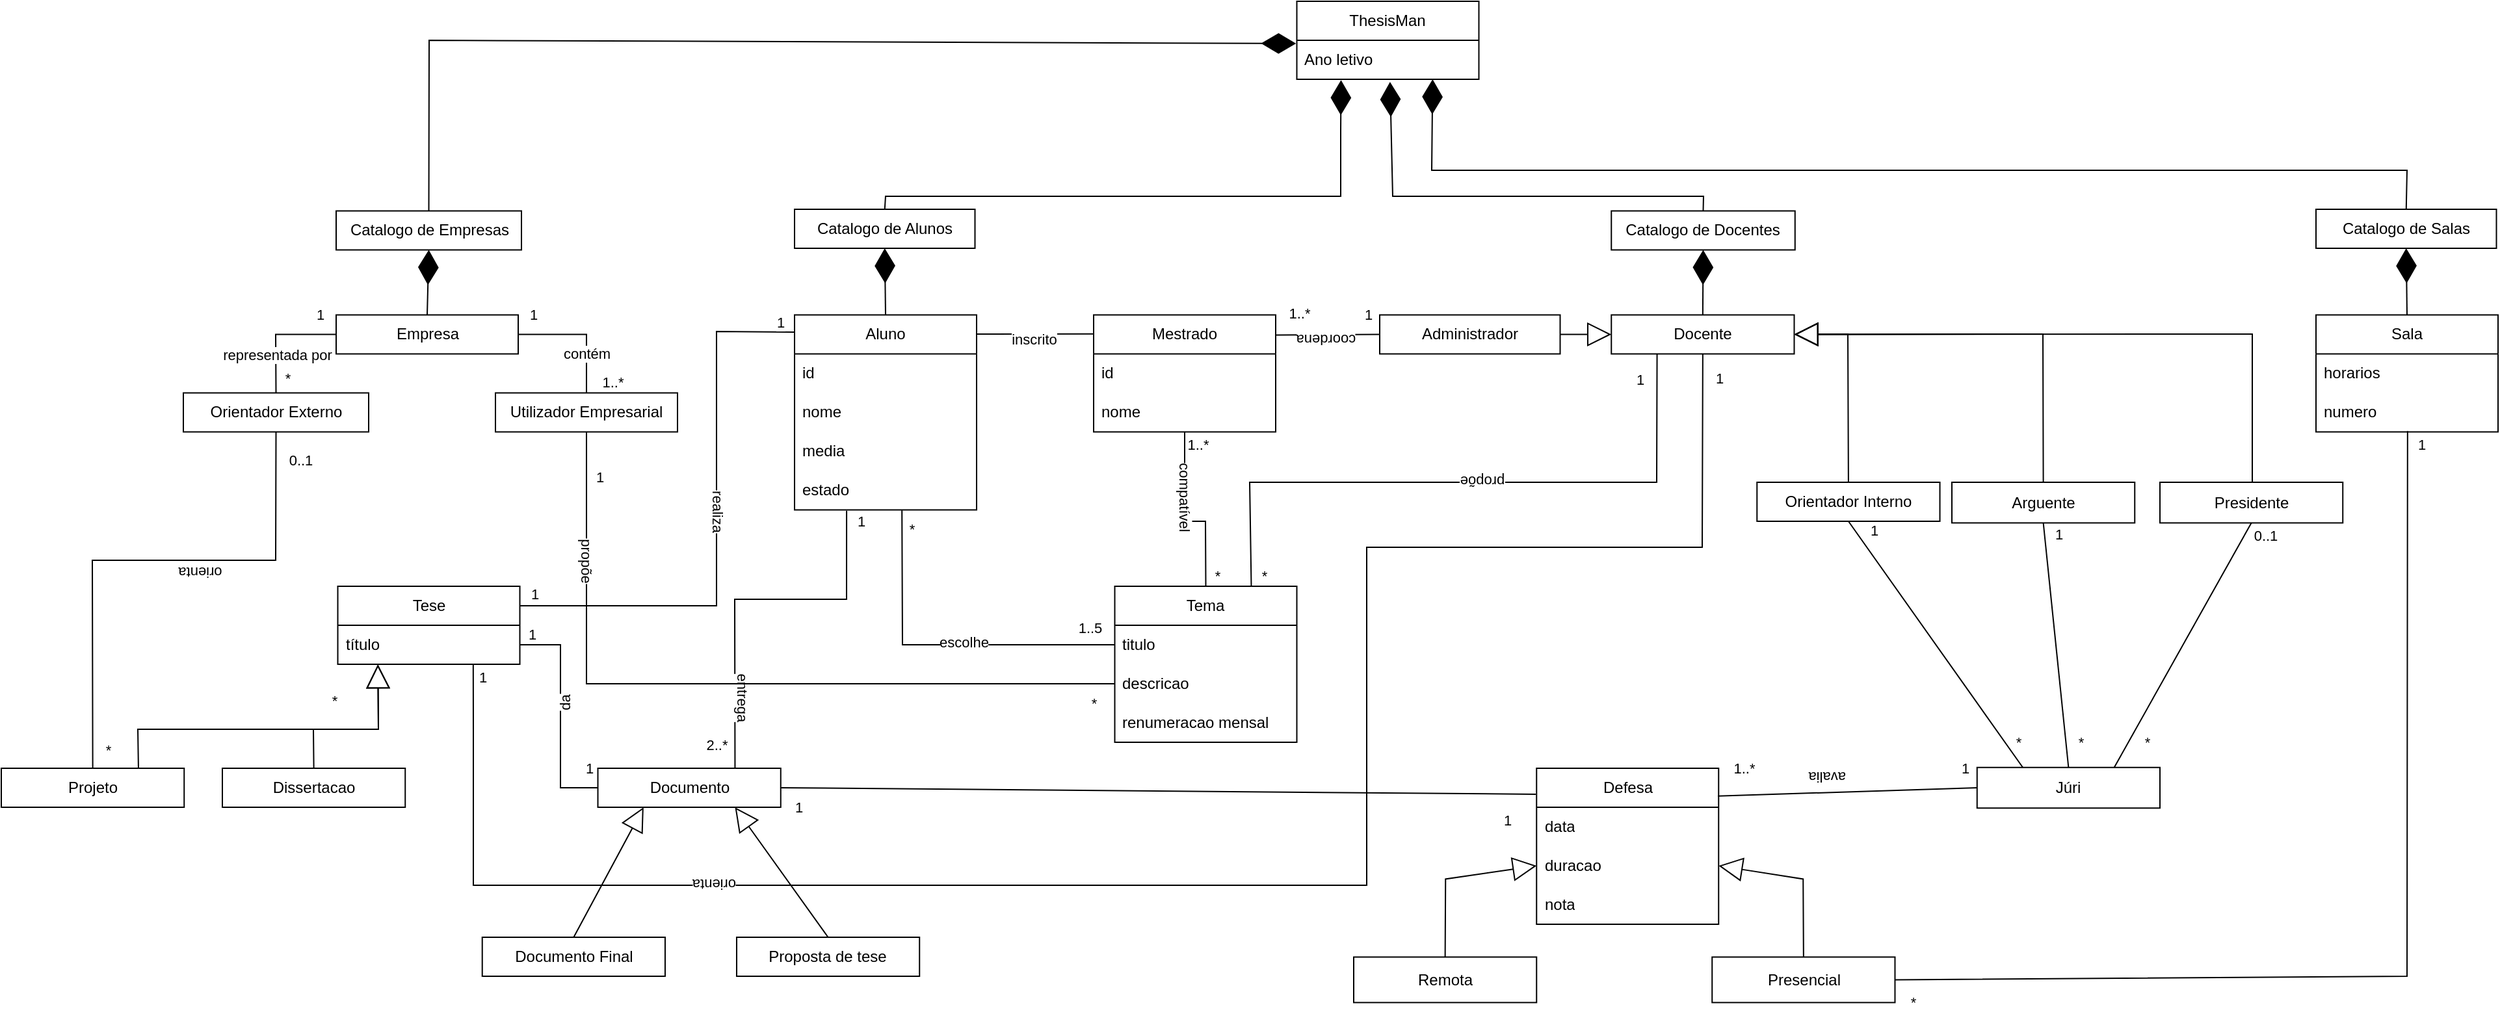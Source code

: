 <mxfile version="24.0.4" type="device">
  <diagram name="Page-1" id="X4RA0sWJOlGw3QUm6S05">
    <mxGraphModel dx="2206" dy="2386" grid="1" gridSize="10" guides="1" tooltips="1" connect="1" arrows="1" fold="1" page="1" pageScale="1" pageWidth="850" pageHeight="1100" math="0" shadow="0">
      <root>
        <mxCell id="0" />
        <mxCell id="1" parent="0" />
        <mxCell id="aRIGUOi0fo8cgqzadP1p-1" value="ThesisMan" style="swimlane;fontStyle=0;childLayout=stackLayout;horizontal=1;startSize=30;horizontalStack=0;resizeParent=1;resizeParentMax=0;resizeLast=0;collapsible=1;marginBottom=0;whiteSpace=wrap;html=1;" parent="1" vertex="1">
          <mxGeometry x="1186.25" y="-950" width="140" height="60" as="geometry" />
        </mxCell>
        <mxCell id="aRIGUOi0fo8cgqzadP1p-2" value="Ano letivo" style="text;strokeColor=none;fillColor=none;align=left;verticalAlign=middle;spacingLeft=4;spacingRight=4;overflow=hidden;points=[[0,0.5],[1,0.5]];portConstraint=eastwest;rotatable=0;whiteSpace=wrap;html=1;" parent="aRIGUOi0fo8cgqzadP1p-1" vertex="1">
          <mxGeometry y="30" width="140" height="30" as="geometry" />
        </mxCell>
        <mxCell id="aRIGUOi0fo8cgqzadP1p-5" value="Administrador" style="rounded=0;whiteSpace=wrap;html=1;" parent="1" vertex="1">
          <mxGeometry x="1250" y="-708.75" width="138.75" height="30" as="geometry" />
        </mxCell>
        <mxCell id="aRIGUOi0fo8cgqzadP1p-11" value="Catalogo de Docentes" style="rounded=0;whiteSpace=wrap;html=1;" parent="1" vertex="1">
          <mxGeometry x="1428.13" y="-788.75" width="141.25" height="30" as="geometry" />
        </mxCell>
        <mxCell id="aRIGUOi0fo8cgqzadP1p-12" value="Orientador Interno" style="rounded=0;whiteSpace=wrap;html=1;" parent="1" vertex="1">
          <mxGeometry x="1540.14" y="-580" width="140.62" height="30" as="geometry" />
        </mxCell>
        <mxCell id="aRIGUOi0fo8cgqzadP1p-13" value="Arguente" style="whiteSpace=wrap;html=1;" parent="1" vertex="1">
          <mxGeometry x="1690" y="-580" width="140.62" height="31.25" as="geometry" />
        </mxCell>
        <mxCell id="aRIGUOi0fo8cgqzadP1p-15" value="Catalogo de Empresas" style="whiteSpace=wrap;html=1;" parent="1" vertex="1">
          <mxGeometry x="447.5" y="-788.75" width="142.5" height="30" as="geometry" />
        </mxCell>
        <mxCell id="aRIGUOi0fo8cgqzadP1p-16" value="Docente" style="rounded=0;whiteSpace=wrap;html=1;" parent="1" vertex="1">
          <mxGeometry x="1428.13" y="-708.75" width="140.62" height="30" as="geometry" />
        </mxCell>
        <mxCell id="aRIGUOi0fo8cgqzadP1p-19" value="Empresa" style="whiteSpace=wrap;html=1;" parent="1" vertex="1">
          <mxGeometry x="447.5" y="-708.75" width="140" height="30" as="geometry" />
        </mxCell>
        <mxCell id="aRIGUOi0fo8cgqzadP1p-20" value="Orientador Externo" style="whiteSpace=wrap;html=1;" parent="1" vertex="1">
          <mxGeometry x="330" y="-648.75" width="142.5" height="30" as="geometry" />
        </mxCell>
        <mxCell id="aRIGUOi0fo8cgqzadP1p-21" value="Utilizador Empresarial" style="whiteSpace=wrap;html=1;" parent="1" vertex="1">
          <mxGeometry x="570" y="-648.75" width="140" height="30" as="geometry" />
        </mxCell>
        <mxCell id="aRIGUOi0fo8cgqzadP1p-22" value="Catalogo de Alunos" style="whiteSpace=wrap;html=1;" parent="1" vertex="1">
          <mxGeometry x="800" y="-790" width="138.75" height="30" as="geometry" />
        </mxCell>
        <mxCell id="aRIGUOi0fo8cgqzadP1p-24" value="Aluno" style="swimlane;fontStyle=0;childLayout=stackLayout;horizontal=1;startSize=30;horizontalStack=0;resizeParent=1;resizeParentMax=0;resizeLast=0;collapsible=1;marginBottom=0;whiteSpace=wrap;html=1;" parent="1" vertex="1">
          <mxGeometry x="800" y="-708.75" width="140" height="150" as="geometry" />
        </mxCell>
        <mxCell id="aRIGUOi0fo8cgqzadP1p-25" value="id" style="text;strokeColor=none;fillColor=none;align=left;verticalAlign=middle;spacingLeft=4;spacingRight=4;overflow=hidden;points=[[0,0.5],[1,0.5]];portConstraint=eastwest;rotatable=0;whiteSpace=wrap;html=1;" parent="aRIGUOi0fo8cgqzadP1p-24" vertex="1">
          <mxGeometry y="30" width="140" height="30" as="geometry" />
        </mxCell>
        <mxCell id="aRIGUOi0fo8cgqzadP1p-26" value="nome" style="text;strokeColor=none;fillColor=none;align=left;verticalAlign=middle;spacingLeft=4;spacingRight=4;overflow=hidden;points=[[0,0.5],[1,0.5]];portConstraint=eastwest;rotatable=0;whiteSpace=wrap;html=1;" parent="aRIGUOi0fo8cgqzadP1p-24" vertex="1">
          <mxGeometry y="60" width="140" height="30" as="geometry" />
        </mxCell>
        <mxCell id="aRIGUOi0fo8cgqzadP1p-27" value="media" style="text;strokeColor=none;fillColor=none;align=left;verticalAlign=middle;spacingLeft=4;spacingRight=4;overflow=hidden;points=[[0,0.5],[1,0.5]];portConstraint=eastwest;rotatable=0;whiteSpace=wrap;html=1;" parent="aRIGUOi0fo8cgqzadP1p-24" vertex="1">
          <mxGeometry y="90" width="140" height="30" as="geometry" />
        </mxCell>
        <mxCell id="aRIGUOi0fo8cgqzadP1p-29" value="estado" style="text;strokeColor=none;fillColor=none;align=left;verticalAlign=middle;spacingLeft=4;spacingRight=4;overflow=hidden;points=[[0,0.5],[1,0.5]];portConstraint=eastwest;rotatable=0;whiteSpace=wrap;html=1;" parent="aRIGUOi0fo8cgqzadP1p-24" vertex="1">
          <mxGeometry y="120" width="140" height="30" as="geometry" />
        </mxCell>
        <mxCell id="aRIGUOi0fo8cgqzadP1p-31" value="Tema" style="swimlane;fontStyle=0;childLayout=stackLayout;horizontal=1;startSize=30;horizontalStack=0;resizeParent=1;resizeParentMax=0;resizeLast=0;collapsible=1;marginBottom=0;whiteSpace=wrap;html=1;" parent="1" vertex="1">
          <mxGeometry x="1046.25" y="-500" width="140" height="120" as="geometry">
            <mxRectangle x="1150" y="898" width="70" height="30" as="alternateBounds" />
          </mxGeometry>
        </mxCell>
        <mxCell id="aRIGUOi0fo8cgqzadP1p-32" value="titulo" style="text;strokeColor=none;fillColor=none;align=left;verticalAlign=middle;spacingLeft=4;spacingRight=4;overflow=hidden;points=[[0,0.5],[1,0.5]];portConstraint=eastwest;rotatable=0;whiteSpace=wrap;html=1;" parent="aRIGUOi0fo8cgqzadP1p-31" vertex="1">
          <mxGeometry y="30" width="140" height="30" as="geometry" />
        </mxCell>
        <mxCell id="aRIGUOi0fo8cgqzadP1p-33" value="descricao" style="text;strokeColor=none;fillColor=none;align=left;verticalAlign=middle;spacingLeft=4;spacingRight=4;overflow=hidden;points=[[0,0.5],[1,0.5]];portConstraint=eastwest;rotatable=0;whiteSpace=wrap;html=1;" parent="aRIGUOi0fo8cgqzadP1p-31" vertex="1">
          <mxGeometry y="60" width="140" height="30" as="geometry" />
        </mxCell>
        <mxCell id="aRIGUOi0fo8cgqzadP1p-35" value="renumeracao mensal" style="text;strokeColor=none;fillColor=none;align=left;verticalAlign=middle;spacingLeft=4;spacingRight=4;overflow=hidden;points=[[0,0.5],[1,0.5]];portConstraint=eastwest;rotatable=0;whiteSpace=wrap;html=1;" parent="aRIGUOi0fo8cgqzadP1p-31" vertex="1">
          <mxGeometry y="90" width="140" height="30" as="geometry" />
        </mxCell>
        <mxCell id="aRIGUOi0fo8cgqzadP1p-36" value="Documento" style="html=1;whiteSpace=wrap;" parent="1" vertex="1">
          <mxGeometry x="648.76" y="-360" width="140.62" height="30" as="geometry" />
        </mxCell>
        <mxCell id="aRIGUOi0fo8cgqzadP1p-37" value="Dissertacao" style="html=1;whiteSpace=wrap;" parent="1" vertex="1">
          <mxGeometry x="360" y="-360" width="140.62" height="30" as="geometry" />
        </mxCell>
        <mxCell id="aRIGUOi0fo8cgqzadP1p-38" value="Projeto" style="html=1;whiteSpace=wrap;" parent="1" vertex="1">
          <mxGeometry x="190" y="-360" width="140.62" height="30" as="geometry" />
        </mxCell>
        <mxCell id="aRIGUOi0fo8cgqzadP1p-41" value="" style="endArrow=none;html=1;rounded=0;exitX=0.744;exitY=1.004;exitDx=0;exitDy=0;entryX=0.5;entryY=1;entryDx=0;entryDy=0;exitPerimeter=0;" parent="1" source="B5CHCaaCQlfIXyKQ65vj-2" target="aRIGUOi0fo8cgqzadP1p-16" edge="1">
          <mxGeometry width="50" height="50" relative="1" as="geometry">
            <mxPoint x="420" y="-570" as="sourcePoint" />
            <mxPoint x="470" y="-620" as="targetPoint" />
            <Array as="points">
              <mxPoint x="553" y="-390" />
              <mxPoint x="553" y="-270" />
              <mxPoint x="1240" y="-270" />
              <mxPoint x="1240" y="-530" />
              <mxPoint x="1498" y="-530" />
            </Array>
          </mxGeometry>
        </mxCell>
        <mxCell id="5lh8dayub897Pbzogj64-68" value="1" style="edgeLabel;html=1;align=center;verticalAlign=middle;resizable=0;points=[];" parent="aRIGUOi0fo8cgqzadP1p-41" vertex="1" connectable="0">
          <mxGeometry x="0.956" y="1" relative="1" as="geometry">
            <mxPoint x="13" y="-15" as="offset" />
          </mxGeometry>
        </mxCell>
        <mxCell id="5lh8dayub897Pbzogj64-72" value="*" style="edgeLabel;html=1;align=center;verticalAlign=middle;resizable=0;points=[];rotation=0;" parent="aRIGUOi0fo8cgqzadP1p-41" vertex="1" connectable="0">
          <mxGeometry x="-0.949" relative="1" as="geometry">
            <mxPoint x="-107" y="-11" as="offset" />
          </mxGeometry>
        </mxCell>
        <mxCell id="5lh8dayub897Pbzogj64-73" value="orienta" style="edgeLabel;html=1;align=center;verticalAlign=middle;resizable=0;points=[];rotation=180;" parent="aRIGUOi0fo8cgqzadP1p-41" vertex="1" connectable="0">
          <mxGeometry x="-0.533" relative="1" as="geometry">
            <mxPoint as="offset" />
          </mxGeometry>
        </mxCell>
        <mxCell id="B5CHCaaCQlfIXyKQ65vj-32" value="1" style="edgeLabel;html=1;align=center;verticalAlign=middle;resizable=0;points=[];" parent="aRIGUOi0fo8cgqzadP1p-41" vertex="1" connectable="0">
          <mxGeometry x="-0.965" y="2" relative="1" as="geometry">
            <mxPoint x="5" y="-17" as="offset" />
          </mxGeometry>
        </mxCell>
        <mxCell id="aRIGUOi0fo8cgqzadP1p-50" value="" style="endArrow=block;endSize=16;endFill=0;html=1;rounded=0;exitX=0.5;exitY=0;exitDx=0;exitDy=0;entryX=0.221;entryY=1.003;entryDx=0;entryDy=0;entryPerimeter=0;" parent="1" source="aRIGUOi0fo8cgqzadP1p-37" target="B5CHCaaCQlfIXyKQ65vj-2" edge="1">
          <mxGeometry width="160" relative="1" as="geometry">
            <mxPoint x="779.38" y="-155" as="sourcePoint" />
            <mxPoint x="728.38" y="-290" as="targetPoint" />
            <Array as="points">
              <mxPoint x="430" y="-390" />
              <mxPoint x="480" y="-390" />
            </Array>
          </mxGeometry>
        </mxCell>
        <mxCell id="aRIGUOi0fo8cgqzadP1p-51" value="" style="endArrow=block;endSize=16;endFill=0;html=1;rounded=0;exitX=0.75;exitY=0;exitDx=0;exitDy=0;entryX=0.22;entryY=1.003;entryDx=0;entryDy=0;entryPerimeter=0;" parent="1" source="aRIGUOi0fo8cgqzadP1p-38" target="B5CHCaaCQlfIXyKQ65vj-2" edge="1">
          <mxGeometry width="160" relative="1" as="geometry">
            <mxPoint x="330" y="-370" as="sourcePoint" />
            <mxPoint x="500" y="-420" as="targetPoint" />
            <Array as="points">
              <mxPoint x="295" y="-390" />
              <mxPoint x="480" y="-390" />
            </Array>
          </mxGeometry>
        </mxCell>
        <mxCell id="aRIGUOi0fo8cgqzadP1p-54" value="" style="endArrow=none;html=1;rounded=0;exitX=0.5;exitY=0;exitDx=0;exitDy=0;entryX=0;entryY=0.5;entryDx=0;entryDy=0;" parent="1" source="aRIGUOi0fo8cgqzadP1p-20" target="aRIGUOi0fo8cgqzadP1p-19" edge="1">
          <mxGeometry width="50" height="50" relative="1" as="geometry">
            <mxPoint x="390" y="-658.75" as="sourcePoint" />
            <mxPoint x="440" y="-708.75" as="targetPoint" />
            <Array as="points">
              <mxPoint x="401" y="-693.75" />
            </Array>
          </mxGeometry>
        </mxCell>
        <mxCell id="5lh8dayub897Pbzogj64-80" value="representada por" style="edgeLabel;html=1;align=center;verticalAlign=middle;resizable=0;points=[];" parent="aRIGUOi0fo8cgqzadP1p-54" vertex="1" connectable="0">
          <mxGeometry x="-0.354" y="-1" relative="1" as="geometry">
            <mxPoint as="offset" />
          </mxGeometry>
        </mxCell>
        <mxCell id="5lh8dayub897Pbzogj64-81" value="1" style="edgeLabel;html=1;align=center;verticalAlign=middle;resizable=0;points=[];" parent="aRIGUOi0fo8cgqzadP1p-54" vertex="1" connectable="0">
          <mxGeometry x="0.721" y="2" relative="1" as="geometry">
            <mxPoint y="-14" as="offset" />
          </mxGeometry>
        </mxCell>
        <mxCell id="5lh8dayub897Pbzogj64-82" value="*" style="edgeLabel;html=1;align=center;verticalAlign=middle;resizable=0;points=[];" parent="aRIGUOi0fo8cgqzadP1p-54" vertex="1" connectable="0">
          <mxGeometry x="-0.753" y="-1" relative="1" as="geometry">
            <mxPoint x="8" as="offset" />
          </mxGeometry>
        </mxCell>
        <mxCell id="aRIGUOi0fo8cgqzadP1p-55" value="" style="endArrow=none;html=1;rounded=0;exitX=0.5;exitY=0;exitDx=0;exitDy=0;entryX=1;entryY=0.5;entryDx=0;entryDy=0;" parent="1" source="aRIGUOi0fo8cgqzadP1p-21" target="aRIGUOi0fo8cgqzadP1p-19" edge="1">
          <mxGeometry width="50" height="50" relative="1" as="geometry">
            <mxPoint x="620" y="-668.75" as="sourcePoint" />
            <mxPoint x="670" y="-718.75" as="targetPoint" />
            <Array as="points">
              <mxPoint x="640" y="-693.75" />
            </Array>
          </mxGeometry>
        </mxCell>
        <mxCell id="B5CHCaaCQlfIXyKQ65vj-8" value="contém" style="edgeLabel;html=1;align=center;verticalAlign=middle;resizable=0;points=[];" parent="aRIGUOi0fo8cgqzadP1p-55" vertex="1" connectable="0">
          <mxGeometry x="-0.376" relative="1" as="geometry">
            <mxPoint as="offset" />
          </mxGeometry>
        </mxCell>
        <mxCell id="B5CHCaaCQlfIXyKQ65vj-9" value="1" style="edgeLabel;html=1;align=center;verticalAlign=middle;resizable=0;points=[];" parent="aRIGUOi0fo8cgqzadP1p-55" vertex="1" connectable="0">
          <mxGeometry x="0.769" y="-1" relative="1" as="geometry">
            <mxPoint y="-15" as="offset" />
          </mxGeometry>
        </mxCell>
        <mxCell id="B5CHCaaCQlfIXyKQ65vj-10" value="1..*" style="edgeLabel;html=1;align=center;verticalAlign=middle;resizable=0;points=[];" parent="aRIGUOi0fo8cgqzadP1p-55" vertex="1" connectable="0">
          <mxGeometry x="-0.815" y="-2" relative="1" as="geometry">
            <mxPoint x="18" as="offset" />
          </mxGeometry>
        </mxCell>
        <mxCell id="aRIGUOi0fo8cgqzadP1p-60" value="" style="endArrow=none;html=1;rounded=0;exitX=0.5;exitY=0;exitDx=0;exitDy=0;entryX=0.5;entryY=1;entryDx=0;entryDy=0;" parent="1" source="aRIGUOi0fo8cgqzadP1p-38" target="aRIGUOi0fo8cgqzadP1p-20" edge="1">
          <mxGeometry width="50" height="50" relative="1" as="geometry">
            <mxPoint x="190" y="-400" as="sourcePoint" />
            <mxPoint x="240" y="-450" as="targetPoint" />
            <Array as="points">
              <mxPoint x="260" y="-520" />
              <mxPoint x="401" y="-520" />
            </Array>
          </mxGeometry>
        </mxCell>
        <mxCell id="5lh8dayub897Pbzogj64-77" value="orienta" style="edgeLabel;html=1;align=center;verticalAlign=middle;resizable=0;points=[];rotation=-180;" parent="aRIGUOi0fo8cgqzadP1p-60" vertex="1" connectable="0">
          <mxGeometry x="0.193" y="-1" relative="1" as="geometry">
            <mxPoint x="5" y="9" as="offset" />
          </mxGeometry>
        </mxCell>
        <mxCell id="5lh8dayub897Pbzogj64-78" value="0..1" style="edgeLabel;html=1;align=center;verticalAlign=middle;resizable=0;points=[];" parent="aRIGUOi0fo8cgqzadP1p-60" vertex="1" connectable="0">
          <mxGeometry x="0.873" relative="1" as="geometry">
            <mxPoint x="19" y="-4" as="offset" />
          </mxGeometry>
        </mxCell>
        <mxCell id="5lh8dayub897Pbzogj64-79" value="*" style="edgeLabel;html=1;align=center;verticalAlign=middle;resizable=0;points=[];" parent="aRIGUOi0fo8cgqzadP1p-60" vertex="1" connectable="0">
          <mxGeometry x="-0.909" y="-3" relative="1" as="geometry">
            <mxPoint x="8" y="4" as="offset" />
          </mxGeometry>
        </mxCell>
        <mxCell id="aRIGUOi0fo8cgqzadP1p-62" value="" style="endArrow=none;html=1;rounded=0;exitX=0.75;exitY=0;exitDx=0;exitDy=0;entryX=0.286;entryY=1.021;entryDx=0;entryDy=0;entryPerimeter=0;" parent="1" source="aRIGUOi0fo8cgqzadP1p-36" target="aRIGUOi0fo8cgqzadP1p-29" edge="1">
          <mxGeometry width="50" height="50" relative="1" as="geometry">
            <mxPoint x="550" y="-490" as="sourcePoint" />
            <mxPoint x="600" y="-540" as="targetPoint" />
            <Array as="points">
              <mxPoint x="754" y="-490" />
              <mxPoint x="840" y="-490" />
            </Array>
          </mxGeometry>
        </mxCell>
        <mxCell id="5lh8dayub897Pbzogj64-74" value="entrega" style="edgeLabel;html=1;align=center;verticalAlign=middle;resizable=0;points=[];rotation=90;" parent="aRIGUOi0fo8cgqzadP1p-62" vertex="1" connectable="0">
          <mxGeometry x="-0.247" y="-1" relative="1" as="geometry">
            <mxPoint x="5" y="52" as="offset" />
          </mxGeometry>
        </mxCell>
        <mxCell id="5lh8dayub897Pbzogj64-75" value="1" style="edgeLabel;html=1;align=center;verticalAlign=middle;resizable=0;points=[];" parent="aRIGUOi0fo8cgqzadP1p-62" vertex="1" connectable="0">
          <mxGeometry x="0.943" y="1" relative="1" as="geometry">
            <mxPoint x="12" as="offset" />
          </mxGeometry>
        </mxCell>
        <mxCell id="5lh8dayub897Pbzogj64-76" value="2..*" style="edgeLabel;html=1;align=center;verticalAlign=middle;resizable=0;points=[];" parent="aRIGUOi0fo8cgqzadP1p-62" vertex="1" connectable="0">
          <mxGeometry x="-0.933" relative="1" as="geometry">
            <mxPoint x="-14" y="-9" as="offset" />
          </mxGeometry>
        </mxCell>
        <mxCell id="wX2YtLCmFYZKP23IaHDT-2" value="" style="endArrow=none;html=1;rounded=0;entryX=0.25;entryY=1;entryDx=0;entryDy=0;exitX=0.75;exitY=0;exitDx=0;exitDy=0;" parent="1" source="aRIGUOi0fo8cgqzadP1p-31" target="aRIGUOi0fo8cgqzadP1p-16" edge="1">
          <mxGeometry width="50" height="50" relative="1" as="geometry">
            <mxPoint x="860" y="-540" as="sourcePoint" />
            <mxPoint x="330" y="-700" as="targetPoint" />
            <Array as="points">
              <mxPoint x="1150" y="-580" />
              <mxPoint x="1463" y="-580" />
            </Array>
          </mxGeometry>
        </mxCell>
        <mxCell id="5lh8dayub897Pbzogj64-69" value="1" style="edgeLabel;html=1;align=center;verticalAlign=middle;resizable=0;points=[];" parent="wX2YtLCmFYZKP23IaHDT-2" vertex="1" connectable="0">
          <mxGeometry x="0.776" y="-3" relative="1" as="geometry">
            <mxPoint x="-16" y="-36" as="offset" />
          </mxGeometry>
        </mxCell>
        <mxCell id="5lh8dayub897Pbzogj64-70" value="*" style="edgeLabel;html=1;align=center;verticalAlign=middle;resizable=0;points=[];" parent="wX2YtLCmFYZKP23IaHDT-2" vertex="1" connectable="0">
          <mxGeometry x="-0.762" y="-2" relative="1" as="geometry">
            <mxPoint x="8" y="50" as="offset" />
          </mxGeometry>
        </mxCell>
        <mxCell id="5lh8dayub897Pbzogj64-71" value="propõe" style="edgeLabel;html=1;align=center;verticalAlign=middle;resizable=0;points=[];rotation=-180;" parent="wX2YtLCmFYZKP23IaHDT-2" vertex="1" connectable="0">
          <mxGeometry x="0.061" y="2" relative="1" as="geometry">
            <mxPoint x="-1" y="2" as="offset" />
          </mxGeometry>
        </mxCell>
        <mxCell id="wX2YtLCmFYZKP23IaHDT-3" value="" style="endArrow=none;html=1;rounded=0;entryX=0;entryY=0.5;entryDx=0;entryDy=0;exitX=0.59;exitY=1.014;exitDx=0;exitDy=0;exitPerimeter=0;" parent="1" source="aRIGUOi0fo8cgqzadP1p-29" target="aRIGUOi0fo8cgqzadP1p-32" edge="1">
          <mxGeometry width="50" height="50" relative="1" as="geometry">
            <mxPoint x="500" y="-370" as="sourcePoint" />
            <mxPoint x="260" y="-420" as="targetPoint" />
            <Array as="points">
              <mxPoint x="883" y="-455" />
            </Array>
          </mxGeometry>
        </mxCell>
        <mxCell id="5lh8dayub897Pbzogj64-92" value="escolhe" style="edgeLabel;html=1;align=center;verticalAlign=middle;resizable=0;points=[];" parent="wX2YtLCmFYZKP23IaHDT-3" vertex="1" connectable="0">
          <mxGeometry x="-0.119" relative="1" as="geometry">
            <mxPoint x="33" y="-2" as="offset" />
          </mxGeometry>
        </mxCell>
        <mxCell id="5lh8dayub897Pbzogj64-93" value="*" style="edgeLabel;html=1;align=center;verticalAlign=middle;resizable=0;points=[];" parent="wX2YtLCmFYZKP23IaHDT-3" vertex="1" connectable="0">
          <mxGeometry x="-0.916" y="1" relative="1" as="geometry">
            <mxPoint x="6" y="3" as="offset" />
          </mxGeometry>
        </mxCell>
        <mxCell id="5lh8dayub897Pbzogj64-94" value="1..5" style="edgeLabel;html=1;align=center;verticalAlign=middle;resizable=0;points=[];" parent="wX2YtLCmFYZKP23IaHDT-3" vertex="1" connectable="0">
          <mxGeometry x="0.841" y="1" relative="1" as="geometry">
            <mxPoint x="2" y="-12" as="offset" />
          </mxGeometry>
        </mxCell>
        <mxCell id="wX2YtLCmFYZKP23IaHDT-4" value="Catalogo de Salas" style="whiteSpace=wrap;html=1;" parent="1" vertex="1">
          <mxGeometry x="1970" y="-790" width="138.75" height="30" as="geometry" />
        </mxCell>
        <mxCell id="wX2YtLCmFYZKP23IaHDT-5" value="Sala" style="swimlane;fontStyle=0;childLayout=stackLayout;horizontal=1;startSize=30;horizontalStack=0;resizeParent=1;resizeParentMax=0;resizeLast=0;collapsible=1;marginBottom=0;whiteSpace=wrap;html=1;" parent="1" vertex="1">
          <mxGeometry x="1970" y="-708.75" width="140" height="90" as="geometry" />
        </mxCell>
        <mxCell id="wX2YtLCmFYZKP23IaHDT-6" value="horarios" style="text;strokeColor=none;fillColor=none;align=left;verticalAlign=middle;spacingLeft=4;spacingRight=4;overflow=hidden;points=[[0,0.5],[1,0.5]];portConstraint=eastwest;rotatable=0;whiteSpace=wrap;html=1;" parent="wX2YtLCmFYZKP23IaHDT-5" vertex="1">
          <mxGeometry y="30" width="140" height="30" as="geometry" />
        </mxCell>
        <mxCell id="wX2YtLCmFYZKP23IaHDT-7" value="numero" style="text;strokeColor=none;fillColor=none;align=left;verticalAlign=middle;spacingLeft=4;spacingRight=4;overflow=hidden;points=[[0,0.5],[1,0.5]];portConstraint=eastwest;rotatable=0;whiteSpace=wrap;html=1;" parent="wX2YtLCmFYZKP23IaHDT-5" vertex="1">
          <mxGeometry y="60" width="140" height="30" as="geometry" />
        </mxCell>
        <mxCell id="5lh8dayub897Pbzogj64-58" value="" style="endArrow=diamondThin;endFill=1;endSize=24;html=1;rounded=0;entryX=0.512;entryY=1.067;entryDx=0;entryDy=0;entryPerimeter=0;exitX=0.5;exitY=0;exitDx=0;exitDy=0;" parent="1" source="aRIGUOi0fo8cgqzadP1p-11" target="aRIGUOi0fo8cgqzadP1p-2" edge="1">
          <mxGeometry width="160" relative="1" as="geometry">
            <mxPoint x="970" y="-830" as="sourcePoint" />
            <mxPoint x="1130" y="-830" as="targetPoint" />
            <Array as="points">
              <mxPoint x="1499" y="-800" />
              <mxPoint x="1260" y="-800" />
            </Array>
          </mxGeometry>
        </mxCell>
        <mxCell id="5lh8dayub897Pbzogj64-60" value="" style="endArrow=diamondThin;endFill=1;endSize=24;html=1;rounded=0;entryX=0.243;entryY=1.022;entryDx=0;entryDy=0;entryPerimeter=0;exitX=0.5;exitY=0;exitDx=0;exitDy=0;" parent="1" source="aRIGUOi0fo8cgqzadP1p-22" target="aRIGUOi0fo8cgqzadP1p-2" edge="1">
          <mxGeometry width="160" relative="1" as="geometry">
            <mxPoint x="1460" y="-800" as="sourcePoint" />
            <mxPoint x="1260" y="-890" as="targetPoint" />
            <Array as="points">
              <mxPoint x="870" y="-800" />
              <mxPoint x="1220" y="-800" />
              <mxPoint x="1220" y="-850" />
            </Array>
          </mxGeometry>
        </mxCell>
        <mxCell id="5lh8dayub897Pbzogj64-61" value="" style="endArrow=diamondThin;endFill=1;endSize=24;html=1;rounded=0;exitX=0.5;exitY=0;exitDx=0;exitDy=0;entryX=0.746;entryY=1;entryDx=0;entryDy=0;entryPerimeter=0;" parent="1" source="wX2YtLCmFYZKP23IaHDT-4" target="aRIGUOi0fo8cgqzadP1p-2" edge="1">
          <mxGeometry width="160" relative="1" as="geometry">
            <mxPoint x="1370" y="-270" as="sourcePoint" />
            <mxPoint x="1530" y="-270" as="targetPoint" />
            <Array as="points">
              <mxPoint x="2040" y="-820" />
              <mxPoint x="1290" y="-820" />
            </Array>
          </mxGeometry>
        </mxCell>
        <mxCell id="5lh8dayub897Pbzogj64-65" value="" style="endArrow=block;endSize=16;endFill=0;html=1;rounded=0;entryX=1;entryY=0.5;entryDx=0;entryDy=0;exitX=0.5;exitY=0;exitDx=0;exitDy=0;" parent="1" source="aRIGUOi0fo8cgqzadP1p-12" target="aRIGUOi0fo8cgqzadP1p-16" edge="1">
          <mxGeometry width="160" relative="1" as="geometry">
            <mxPoint x="979.37" y="-898.75" as="sourcePoint" />
            <mxPoint x="1098.37" y="-938.75" as="targetPoint" />
            <Array as="points">
              <mxPoint x="1610" y="-694" />
            </Array>
          </mxGeometry>
        </mxCell>
        <mxCell id="5lh8dayub897Pbzogj64-66" value="" style="endArrow=block;endSize=16;endFill=0;html=1;rounded=0;exitX=0.5;exitY=0;exitDx=0;exitDy=0;entryX=1;entryY=0.5;entryDx=0;entryDy=0;" parent="1" source="aRIGUOi0fo8cgqzadP1p-13" target="aRIGUOi0fo8cgqzadP1p-16" edge="1">
          <mxGeometry width="160" relative="1" as="geometry">
            <mxPoint x="1608.75" y="-717.5" as="sourcePoint" />
            <mxPoint x="1570" y="-700" as="targetPoint" />
            <Array as="points">
              <mxPoint x="1760" y="-694" />
            </Array>
          </mxGeometry>
        </mxCell>
        <mxCell id="5lh8dayub897Pbzogj64-67" value="" style="endArrow=block;endSize=16;endFill=0;html=1;rounded=0;exitX=1;exitY=0.5;exitDx=0;exitDy=0;entryX=0;entryY=0.5;entryDx=0;entryDy=0;" parent="1" source="aRIGUOi0fo8cgqzadP1p-5" target="aRIGUOi0fo8cgqzadP1p-16" edge="1">
          <mxGeometry width="160" relative="1" as="geometry">
            <mxPoint x="1112.51" y="-918.75" as="sourcePoint" />
            <mxPoint x="1218.75" y="-938.75" as="targetPoint" />
            <Array as="points" />
          </mxGeometry>
        </mxCell>
        <mxCell id="5lh8dayub897Pbzogj64-83" value="" style="endArrow=none;html=1;rounded=0;entryX=0.5;entryY=1;entryDx=0;entryDy=0;exitX=0;exitY=0.5;exitDx=0;exitDy=0;" parent="1" source="aRIGUOi0fo8cgqzadP1p-33" target="aRIGUOi0fo8cgqzadP1p-21" edge="1">
          <mxGeometry width="50" height="50" relative="1" as="geometry">
            <mxPoint x="610" y="-420" as="sourcePoint" />
            <mxPoint x="660" y="-470" as="targetPoint" />
            <Array as="points">
              <mxPoint x="640" y="-425" />
            </Array>
          </mxGeometry>
        </mxCell>
        <mxCell id="5lh8dayub897Pbzogj64-84" value="propõe" style="edgeLabel;html=1;align=center;verticalAlign=middle;resizable=0;points=[];rotation=90;" parent="5lh8dayub897Pbzogj64-83" vertex="1" connectable="0">
          <mxGeometry x="0.501" y="3" relative="1" as="geometry">
            <mxPoint x="3" y="-51" as="offset" />
          </mxGeometry>
        </mxCell>
        <mxCell id="5lh8dayub897Pbzogj64-85" value="1" style="edgeLabel;html=1;align=center;verticalAlign=middle;resizable=0;points=[];" parent="5lh8dayub897Pbzogj64-83" vertex="1" connectable="0">
          <mxGeometry x="0.865" y="-4" relative="1" as="geometry">
            <mxPoint x="6" y="-6" as="offset" />
          </mxGeometry>
        </mxCell>
        <mxCell id="5lh8dayub897Pbzogj64-86" value="*" style="edgeLabel;html=1;align=center;verticalAlign=middle;resizable=0;points=[];" parent="5lh8dayub897Pbzogj64-83" vertex="1" connectable="0">
          <mxGeometry x="-0.834" y="-2" relative="1" as="geometry">
            <mxPoint x="33" y="17" as="offset" />
          </mxGeometry>
        </mxCell>
        <mxCell id="5lh8dayub897Pbzogj64-87" value="" style="endArrow=diamondThin;endFill=1;endSize=24;html=1;rounded=0;exitX=0.5;exitY=0;exitDx=0;exitDy=0;entryX=-0.004;entryY=0.083;entryDx=0;entryDy=0;entryPerimeter=0;" parent="1" source="aRIGUOi0fo8cgqzadP1p-15" target="aRIGUOi0fo8cgqzadP1p-2" edge="1">
          <mxGeometry width="160" relative="1" as="geometry">
            <mxPoint x="570" y="-919" as="sourcePoint" />
            <mxPoint x="1160" y="-980" as="targetPoint" />
            <Array as="points">
              <mxPoint x="519" y="-920" />
            </Array>
          </mxGeometry>
        </mxCell>
        <mxCell id="5lh8dayub897Pbzogj64-88" value="" style="endArrow=diamondThin;endFill=1;endSize=24;html=1;rounded=0;entryX=0.5;entryY=1;entryDx=0;entryDy=0;exitX=0.5;exitY=0;exitDx=0;exitDy=0;" parent="1" source="wX2YtLCmFYZKP23IaHDT-5" target="wX2YtLCmFYZKP23IaHDT-4" edge="1">
          <mxGeometry width="160" relative="1" as="geometry">
            <mxPoint x="1750" y="-410" as="sourcePoint" />
            <mxPoint x="1910" y="-410" as="targetPoint" />
          </mxGeometry>
        </mxCell>
        <mxCell id="5lh8dayub897Pbzogj64-89" value="" style="endArrow=diamondThin;endFill=1;endSize=24;html=1;rounded=0;entryX=0.5;entryY=1;entryDx=0;entryDy=0;exitX=0.5;exitY=0;exitDx=0;exitDy=0;" parent="1" source="aRIGUOi0fo8cgqzadP1p-24" target="aRIGUOi0fo8cgqzadP1p-22" edge="1">
          <mxGeometry width="160" relative="1" as="geometry">
            <mxPoint x="1088.75" y="-720" as="sourcePoint" />
            <mxPoint x="1089.75" y="-770" as="targetPoint" />
          </mxGeometry>
        </mxCell>
        <mxCell id="5lh8dayub897Pbzogj64-90" value="" style="endArrow=diamondThin;endFill=1;endSize=24;html=1;rounded=0;entryX=0.5;entryY=1;entryDx=0;entryDy=0;exitX=0.5;exitY=0;exitDx=0;exitDy=0;" parent="1" source="aRIGUOi0fo8cgqzadP1p-16" target="aRIGUOi0fo8cgqzadP1p-11" edge="1">
          <mxGeometry width="160" relative="1" as="geometry">
            <mxPoint x="1690.31" y="-720" as="sourcePoint" />
            <mxPoint x="1691.31" y="-770" as="targetPoint" />
          </mxGeometry>
        </mxCell>
        <mxCell id="5lh8dayub897Pbzogj64-91" value="" style="endArrow=diamondThin;endFill=1;endSize=24;html=1;rounded=0;exitX=0.5;exitY=0;exitDx=0;exitDy=0;entryX=0.5;entryY=1;entryDx=0;entryDy=0;" parent="1" source="aRIGUOi0fo8cgqzadP1p-19" target="aRIGUOi0fo8cgqzadP1p-15" edge="1">
          <mxGeometry width="160" relative="1" as="geometry">
            <mxPoint x="780" y="-770" as="sourcePoint" />
            <mxPoint x="780" y="-820" as="targetPoint" />
          </mxGeometry>
        </mxCell>
        <mxCell id="B5CHCaaCQlfIXyKQ65vj-1" value="Tese" style="swimlane;fontStyle=0;childLayout=stackLayout;horizontal=1;startSize=30;horizontalStack=0;resizeParent=1;resizeParentMax=0;resizeLast=0;collapsible=1;marginBottom=0;whiteSpace=wrap;html=1;" parent="1" vertex="1">
          <mxGeometry x="448.75" y="-500" width="140" height="60" as="geometry" />
        </mxCell>
        <mxCell id="B5CHCaaCQlfIXyKQ65vj-2" value="título" style="text;strokeColor=none;fillColor=none;align=left;verticalAlign=middle;spacingLeft=4;spacingRight=4;overflow=hidden;points=[[0,0.5],[1,0.5]];portConstraint=eastwest;rotatable=0;whiteSpace=wrap;html=1;" parent="B5CHCaaCQlfIXyKQ65vj-1" vertex="1">
          <mxGeometry y="30" width="140" height="30" as="geometry" />
        </mxCell>
        <mxCell id="B5CHCaaCQlfIXyKQ65vj-5" value="Mestrado" style="swimlane;fontStyle=0;childLayout=stackLayout;horizontal=1;startSize=30;horizontalStack=0;resizeParent=1;resizeParentMax=0;resizeLast=0;collapsible=1;marginBottom=0;whiteSpace=wrap;html=1;" parent="1" vertex="1">
          <mxGeometry x="1030" y="-708.75" width="140" height="90" as="geometry" />
        </mxCell>
        <mxCell id="B5CHCaaCQlfIXyKQ65vj-7" value="id" style="text;strokeColor=none;fillColor=none;align=left;verticalAlign=middle;spacingLeft=4;spacingRight=4;overflow=hidden;points=[[0,0.5],[1,0.5]];portConstraint=eastwest;rotatable=0;whiteSpace=wrap;html=1;" parent="B5CHCaaCQlfIXyKQ65vj-5" vertex="1">
          <mxGeometry y="30" width="140" height="30" as="geometry" />
        </mxCell>
        <mxCell id="B5CHCaaCQlfIXyKQ65vj-6" value="nome" style="text;strokeColor=none;fillColor=none;align=left;verticalAlign=middle;spacingLeft=4;spacingRight=4;overflow=hidden;points=[[0,0.5],[1,0.5]];portConstraint=eastwest;rotatable=0;whiteSpace=wrap;html=1;" parent="B5CHCaaCQlfIXyKQ65vj-5" vertex="1">
          <mxGeometry y="60" width="140" height="30" as="geometry" />
        </mxCell>
        <mxCell id="B5CHCaaCQlfIXyKQ65vj-12" value="" style="endArrow=none;html=1;rounded=0;entryX=0;entryY=0.5;entryDx=0;entryDy=0;exitX=0.999;exitY=0.172;exitDx=0;exitDy=0;exitPerimeter=0;" parent="1" source="B5CHCaaCQlfIXyKQ65vj-5" target="aRIGUOi0fo8cgqzadP1p-5" edge="1">
          <mxGeometry width="50" height="50" relative="1" as="geometry">
            <mxPoint x="1210" y="-620" as="sourcePoint" />
            <mxPoint x="1260" y="-670" as="targetPoint" />
          </mxGeometry>
        </mxCell>
        <mxCell id="B5CHCaaCQlfIXyKQ65vj-13" value="coordena" style="edgeLabel;html=1;align=center;verticalAlign=middle;resizable=0;points=[];rotation=-180;" parent="B5CHCaaCQlfIXyKQ65vj-12" vertex="1" connectable="0">
          <mxGeometry x="-0.021" relative="1" as="geometry">
            <mxPoint x="1" y="4" as="offset" />
          </mxGeometry>
        </mxCell>
        <mxCell id="B5CHCaaCQlfIXyKQ65vj-14" value="1" style="edgeLabel;html=1;align=center;verticalAlign=middle;resizable=0;points=[];" parent="B5CHCaaCQlfIXyKQ65vj-12" vertex="1" connectable="0">
          <mxGeometry x="0.658" y="-1" relative="1" as="geometry">
            <mxPoint x="4" y="-17" as="offset" />
          </mxGeometry>
        </mxCell>
        <mxCell id="B5CHCaaCQlfIXyKQ65vj-15" value="1..*" style="edgeLabel;html=1;align=center;verticalAlign=middle;resizable=0;points=[];" parent="B5CHCaaCQlfIXyKQ65vj-12" vertex="1" connectable="0">
          <mxGeometry x="-0.507" relative="1" as="geometry">
            <mxPoint x="-2" y="-17" as="offset" />
          </mxGeometry>
        </mxCell>
        <mxCell id="B5CHCaaCQlfIXyKQ65vj-16" value="" style="endArrow=none;html=1;rounded=0;exitX=1;exitY=0.098;exitDx=0;exitDy=0;entryX=0;entryY=0.163;entryDx=0;entryDy=0;entryPerimeter=0;exitPerimeter=0;" parent="1" source="aRIGUOi0fo8cgqzadP1p-24" target="B5CHCaaCQlfIXyKQ65vj-5" edge="1">
          <mxGeometry width="50" height="50" relative="1" as="geometry">
            <mxPoint x="1040" y="-540" as="sourcePoint" />
            <mxPoint x="1090" y="-590" as="targetPoint" />
          </mxGeometry>
        </mxCell>
        <mxCell id="B5CHCaaCQlfIXyKQ65vj-17" value="inscrito" style="edgeLabel;html=1;align=center;verticalAlign=middle;resizable=0;points=[];" parent="B5CHCaaCQlfIXyKQ65vj-16" vertex="1" connectable="0">
          <mxGeometry x="-0.207" y="-3" relative="1" as="geometry">
            <mxPoint x="8" y="1" as="offset" />
          </mxGeometry>
        </mxCell>
        <mxCell id="B5CHCaaCQlfIXyKQ65vj-18" value="" style="endArrow=none;html=1;rounded=0;exitX=1;exitY=0.25;exitDx=0;exitDy=0;entryX=0.003;entryY=0.088;entryDx=0;entryDy=0;entryPerimeter=0;" parent="1" source="B5CHCaaCQlfIXyKQ65vj-1" target="aRIGUOi0fo8cgqzadP1p-24" edge="1">
          <mxGeometry width="50" height="50" relative="1" as="geometry">
            <mxPoint x="670" y="-480" as="sourcePoint" />
            <mxPoint x="720" y="-530" as="targetPoint" />
            <Array as="points">
              <mxPoint x="740" y="-485" />
              <mxPoint x="740" y="-696" />
            </Array>
          </mxGeometry>
        </mxCell>
        <mxCell id="B5CHCaaCQlfIXyKQ65vj-19" value="realiza" style="edgeLabel;html=1;align=center;verticalAlign=middle;resizable=0;points=[];rotation=90;" parent="B5CHCaaCQlfIXyKQ65vj-18" vertex="1" connectable="0">
          <mxGeometry x="0.052" y="-1" relative="1" as="geometry">
            <mxPoint y="-2" as="offset" />
          </mxGeometry>
        </mxCell>
        <mxCell id="B5CHCaaCQlfIXyKQ65vj-20" value="1" style="edgeLabel;html=1;align=center;verticalAlign=middle;resizable=0;points=[];" parent="B5CHCaaCQlfIXyKQ65vj-18" vertex="1" connectable="0">
          <mxGeometry x="0.94" y="2" relative="1" as="geometry">
            <mxPoint x="1" y="-6" as="offset" />
          </mxGeometry>
        </mxCell>
        <mxCell id="B5CHCaaCQlfIXyKQ65vj-21" value="1" style="edgeLabel;html=1;align=center;verticalAlign=middle;resizable=0;points=[];" parent="B5CHCaaCQlfIXyKQ65vj-18" vertex="1" connectable="0">
          <mxGeometry x="-0.946" y="4" relative="1" as="geometry">
            <mxPoint x="-1" y="-5" as="offset" />
          </mxGeometry>
        </mxCell>
        <mxCell id="B5CHCaaCQlfIXyKQ65vj-22" value="" style="endArrow=none;html=1;rounded=0;entryX=1;entryY=0.5;entryDx=0;entryDy=0;exitX=0;exitY=0.5;exitDx=0;exitDy=0;" parent="1" source="aRIGUOi0fo8cgqzadP1p-36" target="B5CHCaaCQlfIXyKQ65vj-2" edge="1">
          <mxGeometry width="50" height="50" relative="1" as="geometry">
            <mxPoint x="540" y="-330" as="sourcePoint" />
            <mxPoint x="590" y="-380" as="targetPoint" />
            <Array as="points">
              <mxPoint x="620" y="-345" />
              <mxPoint x="620" y="-455" />
            </Array>
          </mxGeometry>
        </mxCell>
        <mxCell id="B5CHCaaCQlfIXyKQ65vj-23" value="1" style="edgeLabel;html=1;align=center;verticalAlign=middle;resizable=0;points=[];" parent="B5CHCaaCQlfIXyKQ65vj-22" vertex="1" connectable="0">
          <mxGeometry x="0.879" y="-2" relative="1" as="geometry">
            <mxPoint x="-2" y="-6" as="offset" />
          </mxGeometry>
        </mxCell>
        <mxCell id="B5CHCaaCQlfIXyKQ65vj-25" value="1" style="edgeLabel;html=1;align=center;verticalAlign=middle;resizable=0;points=[];" parent="B5CHCaaCQlfIXyKQ65vj-22" vertex="1" connectable="0">
          <mxGeometry x="-0.913" y="-1" relative="1" as="geometry">
            <mxPoint y="-14" as="offset" />
          </mxGeometry>
        </mxCell>
        <mxCell id="B5CHCaaCQlfIXyKQ65vj-27" value="da" style="edgeLabel;html=1;align=center;verticalAlign=middle;resizable=0;points=[];rotation=-90;" parent="B5CHCaaCQlfIXyKQ65vj-22" vertex="1" connectable="0">
          <mxGeometry x="0.164" y="-3" relative="1" as="geometry">
            <mxPoint y="5" as="offset" />
          </mxGeometry>
        </mxCell>
        <mxCell id="B5CHCaaCQlfIXyKQ65vj-28" value="" style="endArrow=none;html=1;rounded=0;entryX=0.5;entryY=0;entryDx=0;entryDy=0;" parent="1" source="B5CHCaaCQlfIXyKQ65vj-6" target="aRIGUOi0fo8cgqzadP1p-31" edge="1">
          <mxGeometry width="50" height="50" relative="1" as="geometry">
            <mxPoint x="1070" y="-530" as="sourcePoint" />
            <mxPoint x="1120" y="-580" as="targetPoint" />
            <Array as="points">
              <mxPoint x="1100" y="-550" />
              <mxPoint x="1116" y="-550" />
            </Array>
          </mxGeometry>
        </mxCell>
        <mxCell id="B5CHCaaCQlfIXyKQ65vj-29" value="compatível" style="edgeLabel;html=1;align=center;verticalAlign=middle;resizable=0;points=[];rotation=90;" parent="B5CHCaaCQlfIXyKQ65vj-28" vertex="1" connectable="0">
          <mxGeometry x="-0.265" y="2" relative="1" as="geometry">
            <mxPoint x="-2" as="offset" />
          </mxGeometry>
        </mxCell>
        <mxCell id="B5CHCaaCQlfIXyKQ65vj-30" value="1..*" style="edgeLabel;html=1;align=center;verticalAlign=middle;resizable=0;points=[];" parent="B5CHCaaCQlfIXyKQ65vj-28" vertex="1" connectable="0">
          <mxGeometry x="-0.867" relative="1" as="geometry">
            <mxPoint x="10" as="offset" />
          </mxGeometry>
        </mxCell>
        <mxCell id="B5CHCaaCQlfIXyKQ65vj-31" value="*" style="edgeLabel;html=1;align=center;verticalAlign=middle;resizable=0;points=[];" parent="B5CHCaaCQlfIXyKQ65vj-28" vertex="1" connectable="0">
          <mxGeometry x="0.674" y="1" relative="1" as="geometry">
            <mxPoint x="8" y="14" as="offset" />
          </mxGeometry>
        </mxCell>
        <mxCell id="L7b5VqHsOrfcgNBRVL_A-9" value="" style="endArrow=block;endSize=16;endFill=0;html=1;rounded=0;entryX=0;entryY=0.5;entryDx=0;entryDy=0;exitX=0.5;exitY=0;exitDx=0;exitDy=0;" parent="1" source="L7b5VqHsOrfcgNBRVL_A-56" target="L7b5VqHsOrfcgNBRVL_A-19" edge="1">
          <mxGeometry width="160" relative="1" as="geometry">
            <mxPoint x="1300.62" y="-219.77" as="sourcePoint" />
            <mxPoint x="1360.62" y="-264.77" as="targetPoint" />
            <Array as="points">
              <mxPoint x="1300.62" y="-274.77" />
            </Array>
          </mxGeometry>
        </mxCell>
        <mxCell id="L7b5VqHsOrfcgNBRVL_A-11" value="" style="endArrow=block;endSize=16;endFill=0;html=1;rounded=0;exitX=0.5;exitY=0;exitDx=0;exitDy=0;entryX=1;entryY=0.5;entryDx=0;entryDy=0;" parent="1" source="L7b5VqHsOrfcgNBRVL_A-57" target="L7b5VqHsOrfcgNBRVL_A-19" edge="1">
          <mxGeometry width="160" relative="1" as="geometry">
            <mxPoint x="1580.62" y="-214.77" as="sourcePoint" />
            <mxPoint x="1510.62" y="-299.77" as="targetPoint" />
            <Array as="points">
              <mxPoint x="1575.62" y="-274.77" />
            </Array>
          </mxGeometry>
        </mxCell>
        <mxCell id="L7b5VqHsOrfcgNBRVL_A-17" value="Defesa" style="swimlane;fontStyle=0;childLayout=stackLayout;horizontal=1;startSize=30;horizontalStack=0;resizeParent=1;resizeParentMax=0;resizeLast=0;collapsible=1;marginBottom=0;whiteSpace=wrap;html=1;" parent="1" vertex="1">
          <mxGeometry x="1370.62" y="-360" width="140" height="120" as="geometry" />
        </mxCell>
        <mxCell id="L7b5VqHsOrfcgNBRVL_A-18" value="data" style="text;strokeColor=none;fillColor=none;align=left;verticalAlign=middle;spacingLeft=4;spacingRight=4;overflow=hidden;points=[[0,0.5],[1,0.5]];portConstraint=eastwest;rotatable=0;whiteSpace=wrap;html=1;" parent="L7b5VqHsOrfcgNBRVL_A-17" vertex="1">
          <mxGeometry y="30" width="140" height="30" as="geometry" />
        </mxCell>
        <mxCell id="L7b5VqHsOrfcgNBRVL_A-19" value="duracao" style="text;strokeColor=none;fillColor=none;align=left;verticalAlign=middle;spacingLeft=4;spacingRight=4;overflow=hidden;points=[[0,0.5],[1,0.5]];portConstraint=eastwest;rotatable=0;whiteSpace=wrap;html=1;" parent="L7b5VqHsOrfcgNBRVL_A-17" vertex="1">
          <mxGeometry y="60" width="140" height="30" as="geometry" />
        </mxCell>
        <mxCell id="L7b5VqHsOrfcgNBRVL_A-20" value="nota" style="text;strokeColor=none;fillColor=none;align=left;verticalAlign=middle;spacingLeft=4;spacingRight=4;overflow=hidden;points=[[0,0.5],[1,0.5]];portConstraint=eastwest;rotatable=0;whiteSpace=wrap;html=1;" parent="L7b5VqHsOrfcgNBRVL_A-17" vertex="1">
          <mxGeometry y="90" width="140" height="30" as="geometry" />
        </mxCell>
        <mxCell id="L7b5VqHsOrfcgNBRVL_A-49" value="Documento Final" style="html=1;whiteSpace=wrap;" parent="1" vertex="1">
          <mxGeometry x="559.86" y="-230" width="140.62" height="30" as="geometry" />
        </mxCell>
        <mxCell id="L7b5VqHsOrfcgNBRVL_A-51" value="Proposta de tese" style="html=1;whiteSpace=wrap;" parent="1" vertex="1">
          <mxGeometry x="755.49" y="-230" width="140.62" height="30" as="geometry" />
        </mxCell>
        <mxCell id="L7b5VqHsOrfcgNBRVL_A-52" value="" style="endArrow=block;endSize=16;endFill=0;html=1;rounded=0;exitX=0.5;exitY=0;exitDx=0;exitDy=0;entryX=0.25;entryY=1;entryDx=0;entryDy=0;" parent="1" source="L7b5VqHsOrfcgNBRVL_A-49" target="aRIGUOi0fo8cgqzadP1p-36" edge="1">
          <mxGeometry x="-0.002" width="160" relative="1" as="geometry">
            <mxPoint x="740" y="-280" as="sourcePoint" />
            <mxPoint x="900" y="-280" as="targetPoint" />
            <mxPoint as="offset" />
          </mxGeometry>
        </mxCell>
        <mxCell id="L7b5VqHsOrfcgNBRVL_A-53" value="" style="endArrow=block;endSize=16;endFill=0;html=1;rounded=0;exitX=0.5;exitY=0;exitDx=0;exitDy=0;entryX=0.75;entryY=1;entryDx=0;entryDy=0;" parent="1" source="L7b5VqHsOrfcgNBRVL_A-51" target="aRIGUOi0fo8cgqzadP1p-36" edge="1">
          <mxGeometry x="0.001" width="160" relative="1" as="geometry">
            <mxPoint x="640" y="-220" as="sourcePoint" />
            <mxPoint x="720" y="-300" as="targetPoint" />
            <mxPoint as="offset" />
          </mxGeometry>
        </mxCell>
        <mxCell id="L7b5VqHsOrfcgNBRVL_A-54" value="" style="endArrow=none;html=1;rounded=0;exitX=1;exitY=0.5;exitDx=0;exitDy=0;" parent="1" source="aRIGUOi0fo8cgqzadP1p-36" edge="1">
          <mxGeometry width="50" height="50" relative="1" as="geometry">
            <mxPoint x="1050" y="-200" as="sourcePoint" />
            <mxPoint x="1370" y="-340" as="targetPoint" />
            <Array as="points" />
          </mxGeometry>
        </mxCell>
        <mxCell id="L7b5VqHsOrfcgNBRVL_A-77" value="1" style="edgeLabel;html=1;align=center;verticalAlign=middle;resizable=0;points=[];" parent="L7b5VqHsOrfcgNBRVL_A-54" vertex="1" connectable="0">
          <mxGeometry x="0.886" y="-1" relative="1" as="geometry">
            <mxPoint x="11" y="19" as="offset" />
          </mxGeometry>
        </mxCell>
        <mxCell id="L7b5VqHsOrfcgNBRVL_A-78" value="1" style="edgeLabel;html=1;align=center;verticalAlign=middle;resizable=0;points=[];" parent="L7b5VqHsOrfcgNBRVL_A-54" vertex="1" connectable="0">
          <mxGeometry x="-0.953" y="3" relative="1" as="geometry">
            <mxPoint y="18" as="offset" />
          </mxGeometry>
        </mxCell>
        <mxCell id="L7b5VqHsOrfcgNBRVL_A-55" value="" style="endArrow=none;html=1;rounded=0;entryX=0.503;entryY=0.98;entryDx=0;entryDy=0;entryPerimeter=0;exitX=1;exitY=0.5;exitDx=0;exitDy=0;" parent="1" source="L7b5VqHsOrfcgNBRVL_A-57" target="wX2YtLCmFYZKP23IaHDT-7" edge="1">
          <mxGeometry width="50" height="50" relative="1" as="geometry">
            <mxPoint x="1330" y="-37.5" as="sourcePoint" />
            <mxPoint x="1290" y="-430" as="targetPoint" />
            <Array as="points">
              <mxPoint x="2040" y="-200" />
            </Array>
          </mxGeometry>
        </mxCell>
        <mxCell id="L7b5VqHsOrfcgNBRVL_A-75" value="*" style="edgeLabel;html=1;align=center;verticalAlign=middle;resizable=0;points=[];" parent="L7b5VqHsOrfcgNBRVL_A-55" vertex="1" connectable="0">
          <mxGeometry x="-0.961" y="1" relative="1" as="geometry">
            <mxPoint x="-2" y="18" as="offset" />
          </mxGeometry>
        </mxCell>
        <mxCell id="L7b5VqHsOrfcgNBRVL_A-76" value="1" style="edgeLabel;html=1;align=center;verticalAlign=middle;resizable=0;points=[];" parent="L7b5VqHsOrfcgNBRVL_A-55" vertex="1" connectable="0">
          <mxGeometry x="0.961" y="1" relative="1" as="geometry">
            <mxPoint x="11" y="-6" as="offset" />
          </mxGeometry>
        </mxCell>
        <mxCell id="L7b5VqHsOrfcgNBRVL_A-56" value="Remota" style="html=1;whiteSpace=wrap;" parent="1" vertex="1">
          <mxGeometry x="1230" y="-214.77" width="140.62" height="35" as="geometry" />
        </mxCell>
        <mxCell id="L7b5VqHsOrfcgNBRVL_A-57" value="Presencial" style="html=1;whiteSpace=wrap;" parent="1" vertex="1">
          <mxGeometry x="1505.62" y="-214.77" width="140.62" height="35" as="geometry" />
        </mxCell>
        <mxCell id="L7b5VqHsOrfcgNBRVL_A-58" value="" style="endArrow=none;html=1;rounded=0;entryX=0.5;entryY=1;entryDx=0;entryDy=0;exitX=0.25;exitY=0;exitDx=0;exitDy=0;" parent="1" source="L7b5VqHsOrfcgNBRVL_A-59" target="aRIGUOi0fo8cgqzadP1p-12" edge="1">
          <mxGeometry width="50" height="50" relative="1" as="geometry">
            <mxPoint x="1655" y="-190" as="sourcePoint" />
            <mxPoint x="1670" y="-470" as="targetPoint" />
          </mxGeometry>
        </mxCell>
        <mxCell id="L7b5VqHsOrfcgNBRVL_A-69" value="*" style="edgeLabel;html=1;align=center;verticalAlign=middle;resizable=0;points=[];" parent="L7b5VqHsOrfcgNBRVL_A-58" vertex="1" connectable="0">
          <mxGeometry x="-0.916" y="2" relative="1" as="geometry">
            <mxPoint x="3" y="-13" as="offset" />
          </mxGeometry>
        </mxCell>
        <mxCell id="L7b5VqHsOrfcgNBRVL_A-71" value="1" style="edgeLabel;html=1;align=center;verticalAlign=middle;resizable=0;points=[];" parent="L7b5VqHsOrfcgNBRVL_A-58" vertex="1" connectable="0">
          <mxGeometry x="0.918" y="-1" relative="1" as="geometry">
            <mxPoint x="13" as="offset" />
          </mxGeometry>
        </mxCell>
        <mxCell id="L7b5VqHsOrfcgNBRVL_A-59" value="Júri" style="whiteSpace=wrap;html=1;" parent="1" vertex="1">
          <mxGeometry x="1709.38" y="-360.62" width="140.62" height="31.25" as="geometry" />
        </mxCell>
        <mxCell id="L7b5VqHsOrfcgNBRVL_A-60" value="" style="endArrow=none;html=1;rounded=0;exitX=0.996;exitY=0.178;exitDx=0;exitDy=0;exitPerimeter=0;entryX=0;entryY=0.5;entryDx=0;entryDy=0;" parent="1" source="L7b5VqHsOrfcgNBRVL_A-17" target="L7b5VqHsOrfcgNBRVL_A-59" edge="1">
          <mxGeometry width="50" height="50" relative="1" as="geometry">
            <mxPoint x="1510" y="-150" as="sourcePoint" />
            <mxPoint x="1670" y="-370" as="targetPoint" />
            <Array as="points" />
          </mxGeometry>
        </mxCell>
        <mxCell id="L7b5VqHsOrfcgNBRVL_A-72" value="avalia" style="edgeLabel;html=1;align=center;verticalAlign=middle;resizable=0;points=[];rotation=180;" parent="L7b5VqHsOrfcgNBRVL_A-60" vertex="1" connectable="0">
          <mxGeometry x="-0.153" y="-1" relative="1" as="geometry">
            <mxPoint y="-13" as="offset" />
          </mxGeometry>
        </mxCell>
        <mxCell id="L7b5VqHsOrfcgNBRVL_A-73" value="1..*" style="edgeLabel;html=1;align=center;verticalAlign=middle;resizable=0;points=[];" parent="L7b5VqHsOrfcgNBRVL_A-60" vertex="1" connectable="0">
          <mxGeometry x="-0.852" y="1" relative="1" as="geometry">
            <mxPoint x="5" y="-20" as="offset" />
          </mxGeometry>
        </mxCell>
        <mxCell id="L7b5VqHsOrfcgNBRVL_A-74" value="1" style="edgeLabel;html=1;align=center;verticalAlign=middle;resizable=0;points=[];rotation=0;" parent="L7b5VqHsOrfcgNBRVL_A-60" vertex="1" connectable="0">
          <mxGeometry x="0.761" y="-1" relative="1" as="geometry">
            <mxPoint x="14" y="-17" as="offset" />
          </mxGeometry>
        </mxCell>
        <mxCell id="L7b5VqHsOrfcgNBRVL_A-61" value="Presidente" style="whiteSpace=wrap;html=1;" parent="1" vertex="1">
          <mxGeometry x="1850" y="-580" width="140.62" height="31.25" as="geometry" />
        </mxCell>
        <mxCell id="L7b5VqHsOrfcgNBRVL_A-62" value="" style="endArrow=none;html=1;rounded=0;entryX=0.5;entryY=1;entryDx=0;entryDy=0;exitX=0.5;exitY=0;exitDx=0;exitDy=0;" parent="1" source="L7b5VqHsOrfcgNBRVL_A-59" target="aRIGUOi0fo8cgqzadP1p-13" edge="1">
          <mxGeometry width="50" height="50" relative="1" as="geometry">
            <mxPoint x="1580" y="-430" as="sourcePoint" />
            <mxPoint x="1630" y="-480" as="targetPoint" />
          </mxGeometry>
        </mxCell>
        <mxCell id="L7b5VqHsOrfcgNBRVL_A-67" value="&lt;span style=&quot;color: rgba(0, 0, 0, 0); font-family: monospace; font-size: 0px; text-align: start; background-color: rgb(251, 251, 251);&quot;&gt;%3CmxGraphModel%3E%3Croot%3E%3CmxCell%20id%3D%220%22%2F%3E%3CmxCell%20id%3D%221%22%20parent%3D%220%22%2F%3E%3CmxCell%20id%3D%222%22%20value%3D%22*%22%20style%3D%22edgeLabel%3Bhtml%3D1%3Balign%3Dcenter%3BverticalAlign%3Dmiddle%3Bresizable%3D0%3Bpoints%3D%5B%5D%3B%22%20vertex%3D%221%22%20connectable%3D%220%22%20parent%3D%221%22%3E%3CmxGeometry%20x%3D%221805.137%22%20y%3D%22-179.954%22%20as%3D%22geometry%22%2F%3E%3C%2FmxCell%3E%3C%2Froot%3E%3C%2FmxGraphModel%3E&lt;/span&gt;" style="edgeLabel;html=1;align=center;verticalAlign=middle;resizable=0;points=[];" parent="L7b5VqHsOrfcgNBRVL_A-62" vertex="1" connectable="0">
          <mxGeometry x="-0.904" y="3" relative="1" as="geometry">
            <mxPoint as="offset" />
          </mxGeometry>
        </mxCell>
        <mxCell id="L7b5VqHsOrfcgNBRVL_A-68" value="*" style="edgeLabel;html=1;align=center;verticalAlign=middle;resizable=0;points=[];" parent="L7b5VqHsOrfcgNBRVL_A-62" vertex="1" connectable="0">
          <mxGeometry x="-0.911" relative="1" as="geometry">
            <mxPoint x="10" y="-11" as="offset" />
          </mxGeometry>
        </mxCell>
        <mxCell id="L7b5VqHsOrfcgNBRVL_A-70" value="1" style="edgeLabel;html=1;align=center;verticalAlign=middle;resizable=0;points=[];" parent="L7b5VqHsOrfcgNBRVL_A-62" vertex="1" connectable="0">
          <mxGeometry x="0.847" relative="1" as="geometry">
            <mxPoint x="10" y="-6" as="offset" />
          </mxGeometry>
        </mxCell>
        <mxCell id="L7b5VqHsOrfcgNBRVL_A-63" value="" style="endArrow=none;html=1;rounded=0;entryX=0.5;entryY=1;entryDx=0;entryDy=0;exitX=0.75;exitY=0;exitDx=0;exitDy=0;" parent="1" source="L7b5VqHsOrfcgNBRVL_A-59" target="L7b5VqHsOrfcgNBRVL_A-61" edge="1">
          <mxGeometry width="50" height="50" relative="1" as="geometry">
            <mxPoint x="1580" y="-430" as="sourcePoint" />
            <mxPoint x="1630" y="-480" as="targetPoint" />
          </mxGeometry>
        </mxCell>
        <mxCell id="L7b5VqHsOrfcgNBRVL_A-65" value="0..1" style="edgeLabel;html=1;align=center;verticalAlign=middle;resizable=0;points=[];" parent="L7b5VqHsOrfcgNBRVL_A-63" vertex="1" connectable="0">
          <mxGeometry x="0.903" relative="1" as="geometry">
            <mxPoint x="16" as="offset" />
          </mxGeometry>
        </mxCell>
        <mxCell id="L7b5VqHsOrfcgNBRVL_A-66" value="*" style="edgeLabel;html=1;align=center;verticalAlign=middle;resizable=0;points=[];" parent="L7b5VqHsOrfcgNBRVL_A-63" vertex="1" connectable="0">
          <mxGeometry x="-0.877" y="-2" relative="1" as="geometry">
            <mxPoint x="17" y="-9" as="offset" />
          </mxGeometry>
        </mxCell>
        <mxCell id="L7b5VqHsOrfcgNBRVL_A-64" value="" style="endArrow=block;endSize=16;endFill=0;html=1;rounded=0;entryX=1;entryY=0.5;entryDx=0;entryDy=0;exitX=0.5;exitY=0;exitDx=0;exitDy=0;" parent="1" target="aRIGUOi0fo8cgqzadP1p-16" edge="1">
          <mxGeometry width="160" relative="1" as="geometry">
            <mxPoint x="1921" y="-580" as="sourcePoint" />
            <mxPoint x="1880" y="-694" as="targetPoint" />
            <Array as="points">
              <mxPoint x="1921" y="-694" />
            </Array>
          </mxGeometry>
        </mxCell>
      </root>
    </mxGraphModel>
  </diagram>
</mxfile>
